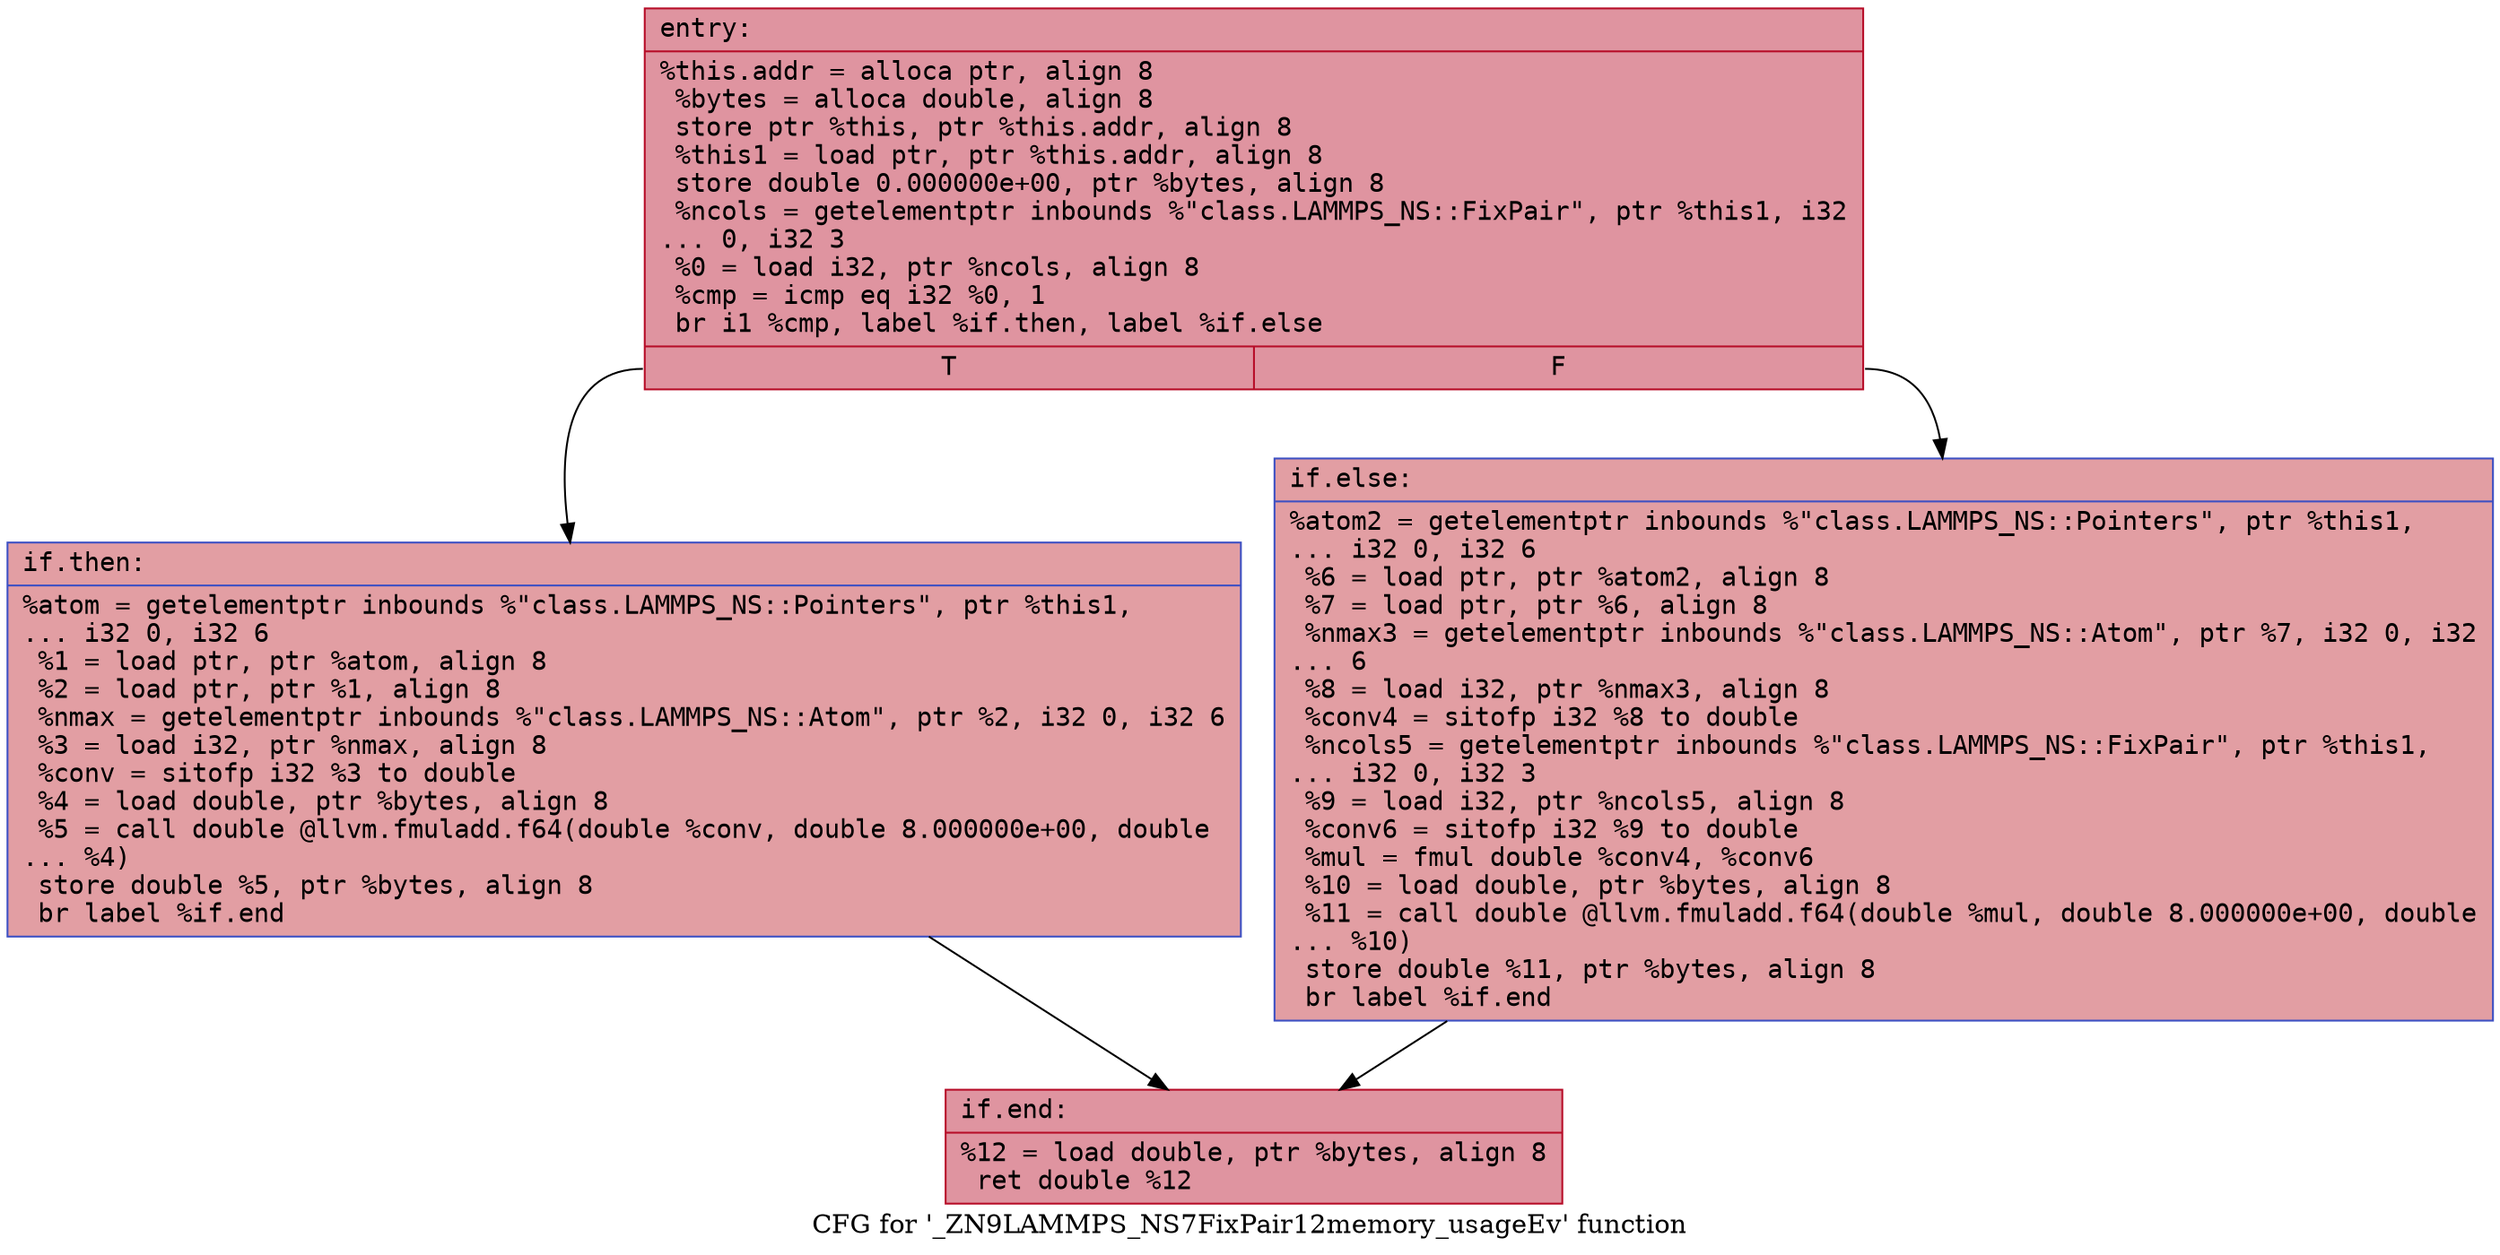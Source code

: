 digraph "CFG for '_ZN9LAMMPS_NS7FixPair12memory_usageEv' function" {
	label="CFG for '_ZN9LAMMPS_NS7FixPair12memory_usageEv' function";

	Node0x5629e4ce7040 [shape=record,color="#b70d28ff", style=filled, fillcolor="#b70d2870" fontname="Courier",label="{entry:\l|  %this.addr = alloca ptr, align 8\l  %bytes = alloca double, align 8\l  store ptr %this, ptr %this.addr, align 8\l  %this1 = load ptr, ptr %this.addr, align 8\l  store double 0.000000e+00, ptr %bytes, align 8\l  %ncols = getelementptr inbounds %\"class.LAMMPS_NS::FixPair\", ptr %this1, i32\l... 0, i32 3\l  %0 = load i32, ptr %ncols, align 8\l  %cmp = icmp eq i32 %0, 1\l  br i1 %cmp, label %if.then, label %if.else\l|{<s0>T|<s1>F}}"];
	Node0x5629e4ce7040:s0 -> Node0x5629e4ce7500[tooltip="entry -> if.then\nProbability 50.00%" ];
	Node0x5629e4ce7040:s1 -> Node0x5629e4ce7570[tooltip="entry -> if.else\nProbability 50.00%" ];
	Node0x5629e4ce7500 [shape=record,color="#3d50c3ff", style=filled, fillcolor="#be242e70" fontname="Courier",label="{if.then:\l|  %atom = getelementptr inbounds %\"class.LAMMPS_NS::Pointers\", ptr %this1,\l... i32 0, i32 6\l  %1 = load ptr, ptr %atom, align 8\l  %2 = load ptr, ptr %1, align 8\l  %nmax = getelementptr inbounds %\"class.LAMMPS_NS::Atom\", ptr %2, i32 0, i32 6\l  %3 = load i32, ptr %nmax, align 8\l  %conv = sitofp i32 %3 to double\l  %4 = load double, ptr %bytes, align 8\l  %5 = call double @llvm.fmuladd.f64(double %conv, double 8.000000e+00, double\l... %4)\l  store double %5, ptr %bytes, align 8\l  br label %if.end\l}"];
	Node0x5629e4ce7500 -> Node0x5629e4ce7d30[tooltip="if.then -> if.end\nProbability 100.00%" ];
	Node0x5629e4ce7570 [shape=record,color="#3d50c3ff", style=filled, fillcolor="#be242e70" fontname="Courier",label="{if.else:\l|  %atom2 = getelementptr inbounds %\"class.LAMMPS_NS::Pointers\", ptr %this1,\l... i32 0, i32 6\l  %6 = load ptr, ptr %atom2, align 8\l  %7 = load ptr, ptr %6, align 8\l  %nmax3 = getelementptr inbounds %\"class.LAMMPS_NS::Atom\", ptr %7, i32 0, i32\l... 6\l  %8 = load i32, ptr %nmax3, align 8\l  %conv4 = sitofp i32 %8 to double\l  %ncols5 = getelementptr inbounds %\"class.LAMMPS_NS::FixPair\", ptr %this1,\l... i32 0, i32 3\l  %9 = load i32, ptr %ncols5, align 8\l  %conv6 = sitofp i32 %9 to double\l  %mul = fmul double %conv4, %conv6\l  %10 = load double, ptr %bytes, align 8\l  %11 = call double @llvm.fmuladd.f64(double %mul, double 8.000000e+00, double\l... %10)\l  store double %11, ptr %bytes, align 8\l  br label %if.end\l}"];
	Node0x5629e4ce7570 -> Node0x5629e4ce7d30[tooltip="if.else -> if.end\nProbability 100.00%" ];
	Node0x5629e4ce7d30 [shape=record,color="#b70d28ff", style=filled, fillcolor="#b70d2870" fontname="Courier",label="{if.end:\l|  %12 = load double, ptr %bytes, align 8\l  ret double %12\l}"];
}
